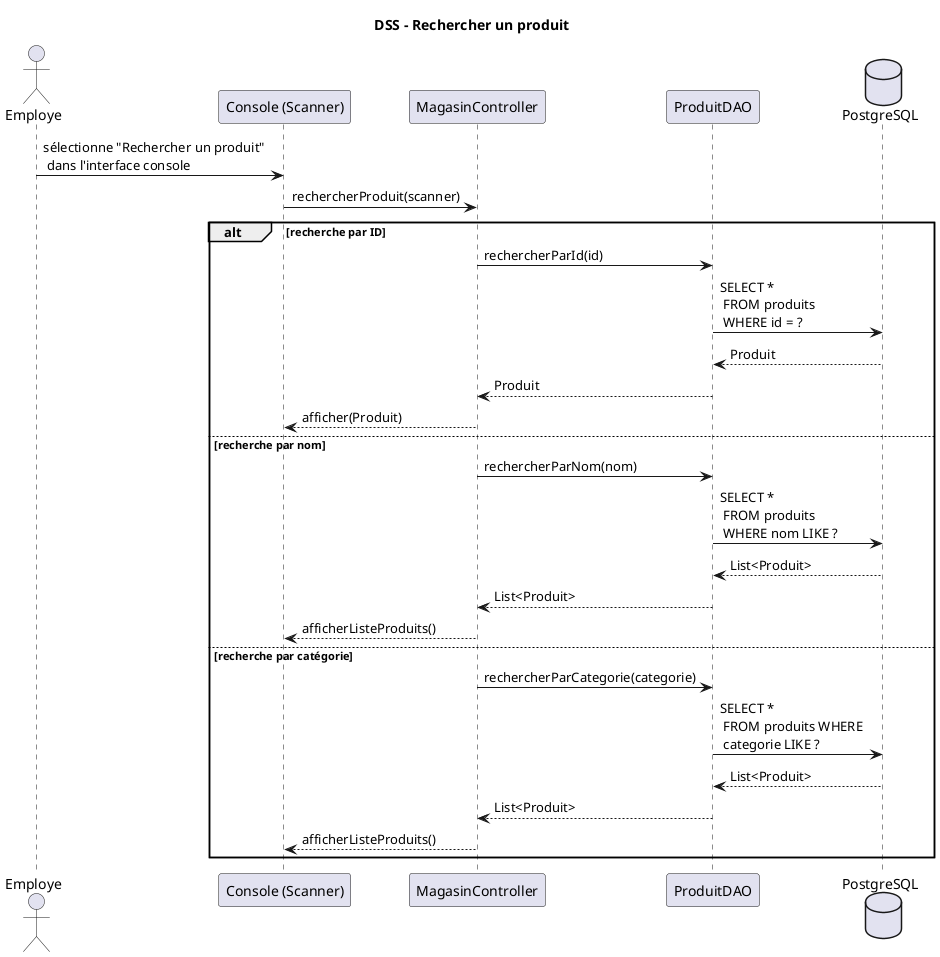 @startuml
title DSS – Rechercher un produit

' === Acteurs et composants impliqués ===
' L'utilisateur humain (l'employé)
actor Employe
' Interface console qui lit la saisie
participant "Console (Scanner)" as Console
' Contrôleur principal qui orchestre les actions
participant "MagasinController" as Controller
' DAO qui accède à la BD via Hibernate
participant "ProduitDAO" as DAO
' Base de données relationnelle utilisée (via Hibernate)
database "PostgreSQL"

' === Début du scénario ===
' L’utilisateur interagit avec la console pour choisir l'option de recherche de produit (ID, nom, ou catégorie)
Employe -> Console : sélectionne "Rechercher un produit" \n dans l'interface console

' La console appelle le contrôleur avec un Scanner comme paramètre
Console -> Controller : rechercherProduit(scanner)

' === Cas 1 : recherche par identifiant ===
alt recherche par ID
    Controller -> DAO : rechercherParId(id)
    ' Le contrôleur transmet la requête au DAO (selon le choix 1)
    
    DAO -> PostgreSQL : SELECT * \n FROM produits \n WHERE id = ?
    ' Hibernate génère une requête SQL pour chercher un produit selon son identifiant
    
    PostgreSQL --> DAO : Produit
    ' La base renvoie un objet produit correspondant
    
    DAO --> Controller : Produit
    Controller --> Console : afficher(Produit)
    ' Le produit trouvé est affiché dans la console

' === Cas 2 : recherche par nom (mot-clé) ===
else recherche par nom
    Controller -> DAO : rechercherParNom(nom)
    DAO -> PostgreSQL : SELECT * \n FROM produits \n WHERE nom LIKE ?
    PostgreSQL --> DAO : List<Produit>
    DAO --> Controller : List<Produit>
    Controller --> Console : afficherListeProduits()
    ' Plusieurs produits peuvent correspondre, la liste est affichée

' === Cas 3 : recherche par catégorie ===
else recherche par catégorie
    Controller -> DAO : rechercherParCategorie(categorie)
    DAO -> PostgreSQL : SELECT * \n FROM produits WHERE \n categorie LIKE ?
    PostgreSQL --> DAO : List<Produit>
    DAO --> Controller : List<Produit>
    Controller --> Console : afficherListeProduits()
end
@enduml
